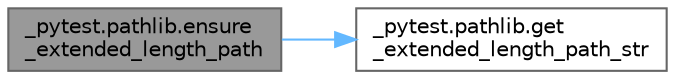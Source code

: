 digraph "_pytest.pathlib.ensure_extended_length_path"
{
 // LATEX_PDF_SIZE
  bgcolor="transparent";
  edge [fontname=Helvetica,fontsize=10,labelfontname=Helvetica,labelfontsize=10];
  node [fontname=Helvetica,fontsize=10,shape=box,height=0.2,width=0.4];
  rankdir="LR";
  Node1 [id="Node000001",label="_pytest.pathlib.ensure\l_extended_length_path",height=0.2,width=0.4,color="gray40", fillcolor="grey60", style="filled", fontcolor="black",tooltip=" "];
  Node1 -> Node2 [id="edge1_Node000001_Node000002",color="steelblue1",style="solid",tooltip=" "];
  Node2 [id="Node000002",label="_pytest.pathlib.get\l_extended_length_path_str",height=0.2,width=0.4,color="grey40", fillcolor="white", style="filled",URL="$namespace__pytest_1_1pathlib.html#ae544da450e5c7c6870a70be7cabc75d8",tooltip=" "];
}
